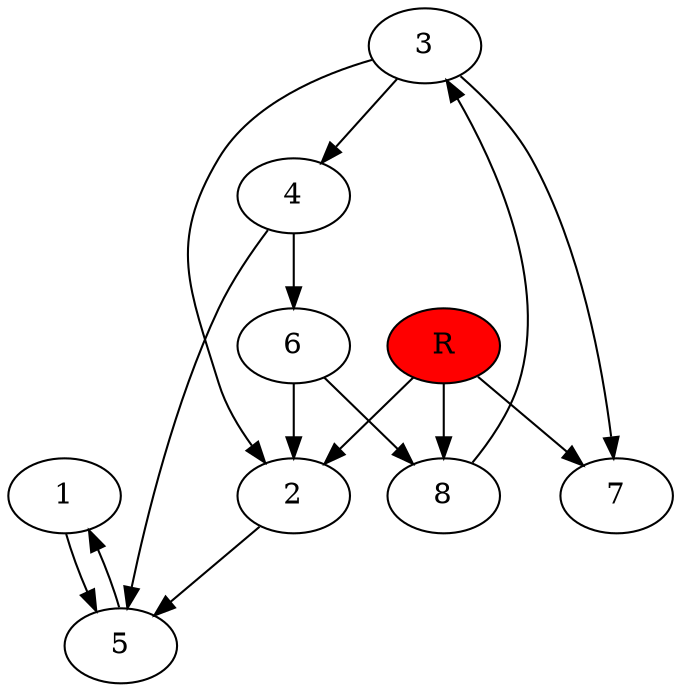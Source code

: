 digraph prb39684 {
	1
	2
	3
	4
	5
	6
	7
	8
	R [fillcolor="#ff0000" style=filled]
	1 -> 5
	2 -> 5
	3 -> 2
	3 -> 4
	3 -> 7
	4 -> 5
	4 -> 6
	5 -> 1
	6 -> 2
	6 -> 8
	8 -> 3
	R -> 2
	R -> 7
	R -> 8
}
